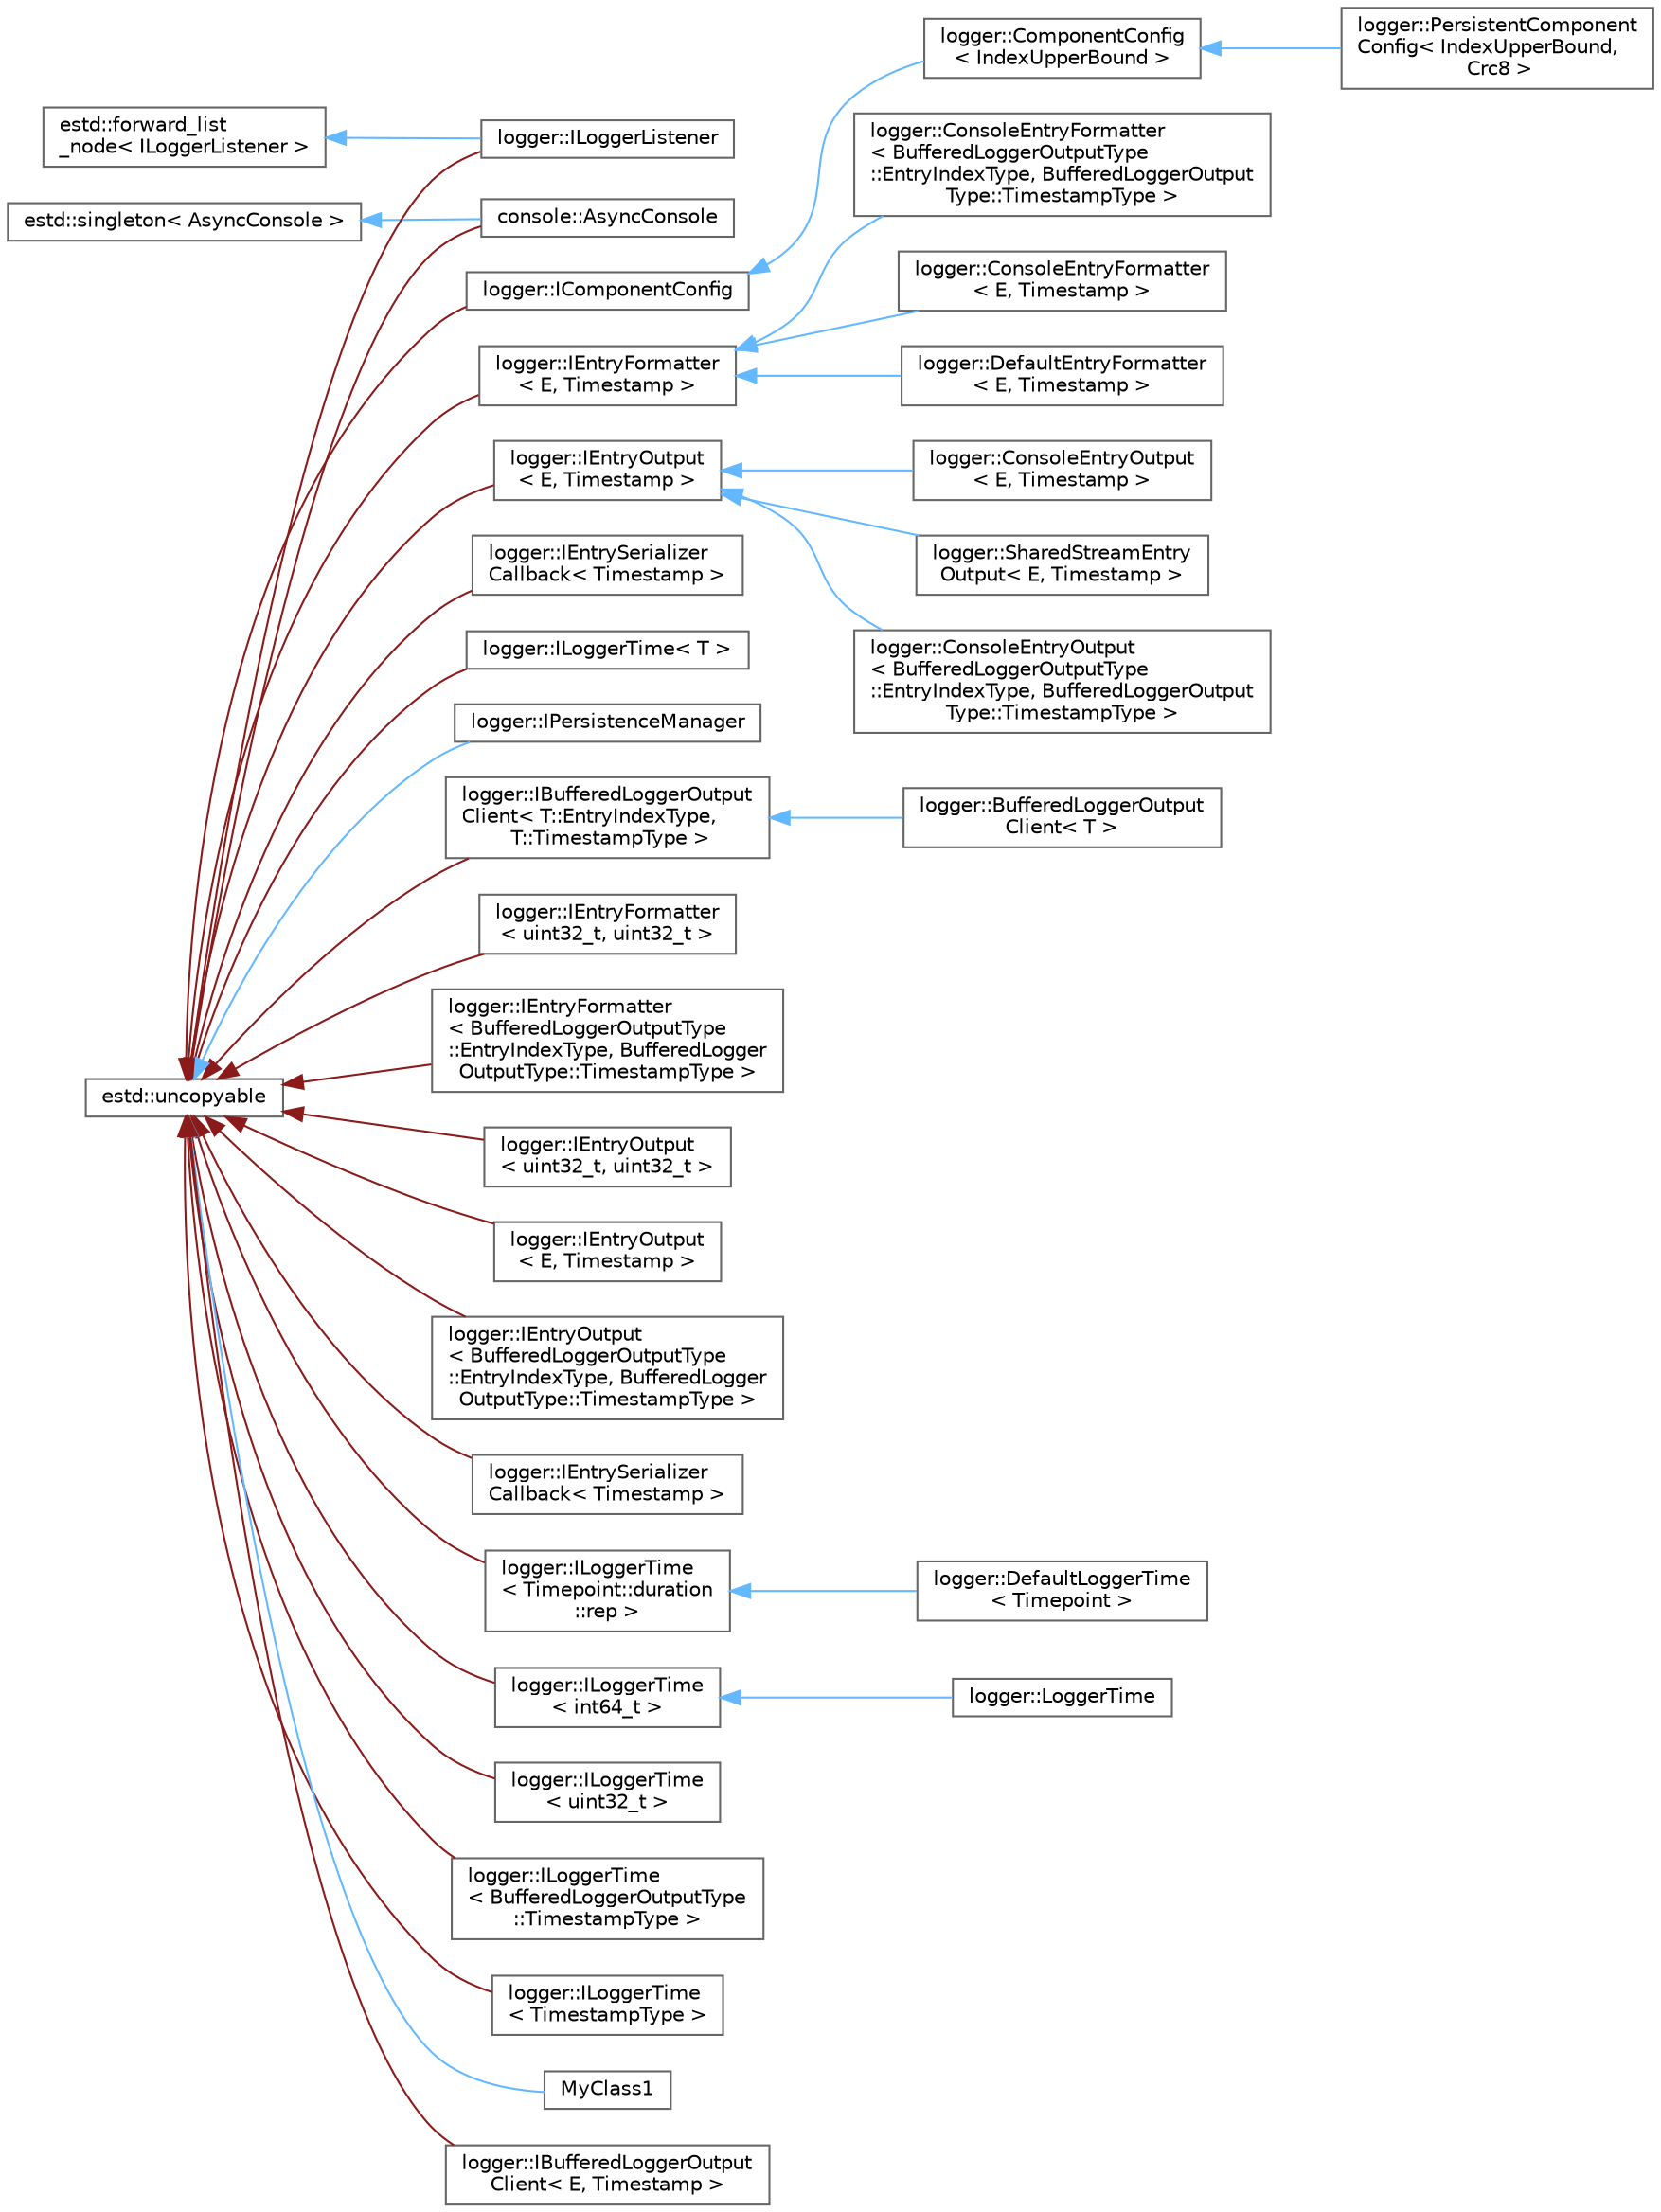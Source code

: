 digraph "Graphical Class Hierarchy"
{
 // LATEX_PDF_SIZE
  bgcolor="transparent";
  edge [fontname=Helvetica,fontsize=10,labelfontname=Helvetica,labelfontsize=10];
  node [fontname=Helvetica,fontsize=10,shape=box,height=0.2,width=0.4];
  rankdir="LR";
  Node0 [id="Node000000",label="estd::forward_list\l_node\< ILoggerListener \>",height=0.2,width=0.4,color="grey40", fillcolor="white", style="filled",URL="$d7/d3f/classestd_1_1forward__list__node.html",tooltip=" "];
  Node0 -> Node1 [id="edge78_Node000000_Node000001",dir="back",color="steelblue1",style="solid",tooltip=" "];
  Node1 [id="Node000001",label="logger::ILoggerListener",height=0.2,width=0.4,color="grey40", fillcolor="white", style="filled",URL="$d1/d2e/classlogger_1_1ILoggerListener.html",tooltip=" "];
  Node20 [id="Node000020",label="estd::singleton\< AsyncConsole \>",height=0.2,width=0.4,color="grey40", fillcolor="white", style="filled",URL="$d8/d1a/classestd_1_1singleton.html",tooltip=" "];
  Node20 -> Node19 [id="edge79_Node000020_Node000019",dir="back",color="steelblue1",style="solid",tooltip=" "];
  Node19 [id="Node000019",label="console::AsyncConsole",height=0.2,width=0.4,color="grey40", fillcolor="white", style="filled",URL="$d1/da5/classconsole_1_1AsyncConsole.html",tooltip=" "];
  Node2 [id="Node000002",label="estd::uncopyable",height=0.2,width=0.4,color="grey40", fillcolor="white", style="filled",URL="$d2/d66/classestd_1_1uncopyable.html",tooltip=" "];
  Node2 -> Node3 [id="edge80_Node000002_Node000003",dir="back",color="firebrick4",style="solid",tooltip=" "];
  Node3 [id="Node000003",label="logger::IBufferedLoggerOutput\lClient\< T::EntryIndexType,\l T::TimestampType \>",height=0.2,width=0.4,color="grey40", fillcolor="white", style="filled",URL="$d9/dbd/classlogger_1_1IBufferedLoggerOutputClient.html",tooltip=" "];
  Node3 -> Node4 [id="edge81_Node000003_Node000004",dir="back",color="steelblue1",style="solid",tooltip=" "];
  Node4 [id="Node000004",label="logger::BufferedLoggerOutput\lClient\< T \>",height=0.2,width=0.4,color="grey40", fillcolor="white", style="filled",URL="$d2/d11/classlogger_1_1BufferedLoggerOutputClient.html",tooltip=" "];
  Node2 -> Node5 [id="edge82_Node000002_Node000005",dir="back",color="firebrick4",style="solid",tooltip=" "];
  Node5 [id="Node000005",label="logger::IEntryFormatter\l\< uint32_t, uint32_t \>",height=0.2,width=0.4,color="grey40", fillcolor="white", style="filled",URL="$d7/de0/classlogger_1_1IEntryFormatter.html",tooltip=" "];
  Node2 -> Node6 [id="edge83_Node000002_Node000006",dir="back",color="firebrick4",style="solid",tooltip=" "];
  Node6 [id="Node000006",label="logger::IEntryFormatter\l\< BufferedLoggerOutputType\l::EntryIndexType, BufferedLogger\lOutputType::TimestampType \>",height=0.2,width=0.4,color="grey40", fillcolor="white", style="filled",URL="$d7/de0/classlogger_1_1IEntryFormatter.html",tooltip=" "];
  Node2 -> Node7 [id="edge84_Node000002_Node000007",dir="back",color="firebrick4",style="solid",tooltip=" "];
  Node7 [id="Node000007",label="logger::IEntryOutput\l\< uint32_t, uint32_t \>",height=0.2,width=0.4,color="grey40", fillcolor="white", style="filled",URL="$dd/d95/classlogger_1_1IEntryOutput.html",tooltip=" "];
  Node2 -> Node8 [id="edge85_Node000002_Node000008",dir="back",color="firebrick4",style="solid",tooltip=" "];
  Node8 [id="Node000008",label="logger::IEntryOutput\l\< E, Timestamp \>",height=0.2,width=0.4,color="grey40", fillcolor="white", style="filled",URL="$dd/d95/classlogger_1_1IEntryOutput.html",tooltip=" "];
  Node2 -> Node9 [id="edge86_Node000002_Node000009",dir="back",color="firebrick4",style="solid",tooltip=" "];
  Node9 [id="Node000009",label="logger::IEntryOutput\l\< BufferedLoggerOutputType\l::EntryIndexType, BufferedLogger\lOutputType::TimestampType \>",height=0.2,width=0.4,color="grey40", fillcolor="white", style="filled",URL="$dd/d95/classlogger_1_1IEntryOutput.html",tooltip=" "];
  Node2 -> Node10 [id="edge87_Node000002_Node000010",dir="back",color="firebrick4",style="solid",tooltip=" "];
  Node10 [id="Node000010",label="logger::IEntrySerializer\lCallback\< Timestamp \>",height=0.2,width=0.4,color="grey40", fillcolor="white", style="filled",URL="$db/dff/classlogger_1_1IEntrySerializerCallback.html",tooltip=" "];
  Node2 -> Node11 [id="edge88_Node000002_Node000011",dir="back",color="firebrick4",style="solid",tooltip=" "];
  Node11 [id="Node000011",label="logger::ILoggerTime\l\< Timepoint::duration\l::rep \>",height=0.2,width=0.4,color="grey40", fillcolor="white", style="filled",URL="$d4/d81/classlogger_1_1ILoggerTime.html",tooltip=" "];
  Node11 -> Node12 [id="edge89_Node000011_Node000012",dir="back",color="steelblue1",style="solid",tooltip=" "];
  Node12 [id="Node000012",label="logger::DefaultLoggerTime\l\< Timepoint \>",height=0.2,width=0.4,color="grey40", fillcolor="white", style="filled",URL="$df/dba/classlogger_1_1DefaultLoggerTime.html",tooltip=" "];
  Node2 -> Node13 [id="edge90_Node000002_Node000013",dir="back",color="firebrick4",style="solid",tooltip=" "];
  Node13 [id="Node000013",label="logger::ILoggerTime\l\< int64_t \>",height=0.2,width=0.4,color="grey40", fillcolor="white", style="filled",URL="$d4/d81/classlogger_1_1ILoggerTime.html",tooltip=" "];
  Node13 -> Node14 [id="edge91_Node000013_Node000014",dir="back",color="steelblue1",style="solid",tooltip=" "];
  Node14 [id="Node000014",label="logger::LoggerTime",height=0.2,width=0.4,color="grey40", fillcolor="white", style="filled",URL="$de/d6e/classlogger_1_1LoggerTime.html",tooltip=" "];
  Node2 -> Node15 [id="edge92_Node000002_Node000015",dir="back",color="firebrick4",style="solid",tooltip=" "];
  Node15 [id="Node000015",label="logger::ILoggerTime\l\< uint32_t \>",height=0.2,width=0.4,color="grey40", fillcolor="white", style="filled",URL="$d4/d81/classlogger_1_1ILoggerTime.html",tooltip=" "];
  Node2 -> Node16 [id="edge93_Node000002_Node000016",dir="back",color="firebrick4",style="solid",tooltip=" "];
  Node16 [id="Node000016",label="logger::ILoggerTime\l\< BufferedLoggerOutputType\l::TimestampType \>",height=0.2,width=0.4,color="grey40", fillcolor="white", style="filled",URL="$d4/d81/classlogger_1_1ILoggerTime.html",tooltip=" "];
  Node2 -> Node17 [id="edge94_Node000002_Node000017",dir="back",color="firebrick4",style="solid",tooltip=" "];
  Node17 [id="Node000017",label="logger::ILoggerTime\l\< TimestampType \>",height=0.2,width=0.4,color="grey40", fillcolor="white", style="filled",URL="$d4/d81/classlogger_1_1ILoggerTime.html",tooltip=" "];
  Node2 -> Node18 [id="edge95_Node000002_Node000018",dir="back",color="steelblue1",style="solid",tooltip=" "];
  Node18 [id="Node000018",label="MyClass1",height=0.2,width=0.4,color="grey40", fillcolor="white", style="filled",URL="$d1/d6d/classMyClass1.html",tooltip=" "];
  Node2 -> Node19 [id="edge96_Node000002_Node000019",dir="back",color="firebrick4",style="solid",tooltip=" "];
  Node2 -> Node21 [id="edge97_Node000002_Node000021",dir="back",color="firebrick4",style="solid",tooltip=" "];
  Node21 [id="Node000021",label="logger::IBufferedLoggerOutput\lClient\< E, Timestamp \>",height=0.2,width=0.4,color="grey40", fillcolor="white", style="filled",URL="$d9/dbd/classlogger_1_1IBufferedLoggerOutputClient.html",tooltip=" "];
  Node2 -> Node22 [id="edge98_Node000002_Node000022",dir="back",color="firebrick4",style="solid",tooltip=" "];
  Node22 [id="Node000022",label="logger::IComponentConfig",height=0.2,width=0.4,color="grey40", fillcolor="white", style="filled",URL="$df/dcd/classlogger_1_1IComponentConfig.html",tooltip=" "];
  Node22 -> Node23 [id="edge99_Node000022_Node000023",dir="back",color="steelblue1",style="solid",tooltip=" "];
  Node23 [id="Node000023",label="logger::ComponentConfig\l\< IndexUpperBound \>",height=0.2,width=0.4,color="grey40", fillcolor="white", style="filled",URL="$db/d95/classlogger_1_1ComponentConfig.html",tooltip=" "];
  Node23 -> Node24 [id="edge100_Node000023_Node000024",dir="back",color="steelblue1",style="solid",tooltip=" "];
  Node24 [id="Node000024",label="logger::PersistentComponent\lConfig\< IndexUpperBound,\l Crc8 \>",height=0.2,width=0.4,color="grey40", fillcolor="white", style="filled",URL="$de/d86/classlogger_1_1PersistentComponentConfig.html",tooltip=" "];
  Node2 -> Node25 [id="edge101_Node000002_Node000025",dir="back",color="firebrick4",style="solid",tooltip=" "];
  Node25 [id="Node000025",label="logger::IEntryFormatter\l\< E, Timestamp \>",height=0.2,width=0.4,color="grey40", fillcolor="white", style="filled",URL="$d7/de0/classlogger_1_1IEntryFormatter.html",tooltip=" "];
  Node25 -> Node26 [id="edge102_Node000025_Node000026",dir="back",color="steelblue1",style="solid",tooltip=" "];
  Node26 [id="Node000026",label="logger::ConsoleEntryFormatter\l\< BufferedLoggerOutputType\l::EntryIndexType, BufferedLoggerOutput\lType::TimestampType \>",height=0.2,width=0.4,color="grey40", fillcolor="white", style="filled",URL="$d5/d91/classlogger_1_1ConsoleEntryFormatter.html",tooltip=" "];
  Node25 -> Node27 [id="edge103_Node000025_Node000027",dir="back",color="steelblue1",style="solid",tooltip=" "];
  Node27 [id="Node000027",label="logger::ConsoleEntryFormatter\l\< E, Timestamp \>",height=0.2,width=0.4,color="grey40", fillcolor="white", style="filled",URL="$d5/d91/classlogger_1_1ConsoleEntryFormatter.html",tooltip=" "];
  Node25 -> Node28 [id="edge104_Node000025_Node000028",dir="back",color="steelblue1",style="solid",tooltip=" "];
  Node28 [id="Node000028",label="logger::DefaultEntryFormatter\l\< E, Timestamp \>",height=0.2,width=0.4,color="grey40", fillcolor="white", style="filled",URL="$dd/d3b/classlogger_1_1DefaultEntryFormatter.html",tooltip=" "];
  Node2 -> Node29 [id="edge105_Node000002_Node000029",dir="back",color="firebrick4",style="solid",tooltip=" "];
  Node29 [id="Node000029",label="logger::IEntryOutput\l\< E, Timestamp \>",height=0.2,width=0.4,color="grey40", fillcolor="white", style="filled",URL="$dd/d95/classlogger_1_1IEntryOutput.html",tooltip=" "];
  Node29 -> Node30 [id="edge106_Node000029_Node000030",dir="back",color="steelblue1",style="solid",tooltip=" "];
  Node30 [id="Node000030",label="logger::ConsoleEntryOutput\l\< BufferedLoggerOutputType\l::EntryIndexType, BufferedLoggerOutput\lType::TimestampType \>",height=0.2,width=0.4,color="grey40", fillcolor="white", style="filled",URL="$d4/dd5/classlogger_1_1ConsoleEntryOutput.html",tooltip=" "];
  Node29 -> Node31 [id="edge107_Node000029_Node000031",dir="back",color="steelblue1",style="solid",tooltip=" "];
  Node31 [id="Node000031",label="logger::ConsoleEntryOutput\l\< E, Timestamp \>",height=0.2,width=0.4,color="grey40", fillcolor="white", style="filled",URL="$d4/dd5/classlogger_1_1ConsoleEntryOutput.html",tooltip=" "];
  Node29 -> Node32 [id="edge108_Node000029_Node000032",dir="back",color="steelblue1",style="solid",tooltip=" "];
  Node32 [id="Node000032",label="logger::SharedStreamEntry\lOutput\< E, Timestamp \>",height=0.2,width=0.4,color="grey40", fillcolor="white", style="filled",URL="$df/da7/classlogger_1_1SharedStreamEntryOutput.html",tooltip=" "];
  Node2 -> Node33 [id="edge109_Node000002_Node000033",dir="back",color="firebrick4",style="solid",tooltip=" "];
  Node33 [id="Node000033",label="logger::IEntrySerializer\lCallback\< Timestamp \>",height=0.2,width=0.4,color="grey40", fillcolor="white", style="filled",URL="$db/dff/classlogger_1_1IEntrySerializerCallback.html",tooltip=" "];
  Node2 -> Node1 [id="edge110_Node000002_Node000001",dir="back",color="firebrick4",style="solid",tooltip=" "];
  Node2 -> Node34 [id="edge111_Node000002_Node000034",dir="back",color="firebrick4",style="solid",tooltip=" "];
  Node34 [id="Node000034",label="logger::ILoggerTime\< T \>",height=0.2,width=0.4,color="grey40", fillcolor="white", style="filled",URL="$d4/d81/classlogger_1_1ILoggerTime.html",tooltip=" "];
  Node2 -> Node35 [id="edge112_Node000002_Node000035",dir="back",color="steelblue1",style="solid",tooltip=" "];
  Node35 [id="Node000035",label="logger::IPersistenceManager",height=0.2,width=0.4,color="grey40", fillcolor="white", style="filled",URL="$d9/d64/classlogger_1_1IPersistenceManager.html",tooltip=" "];
}
